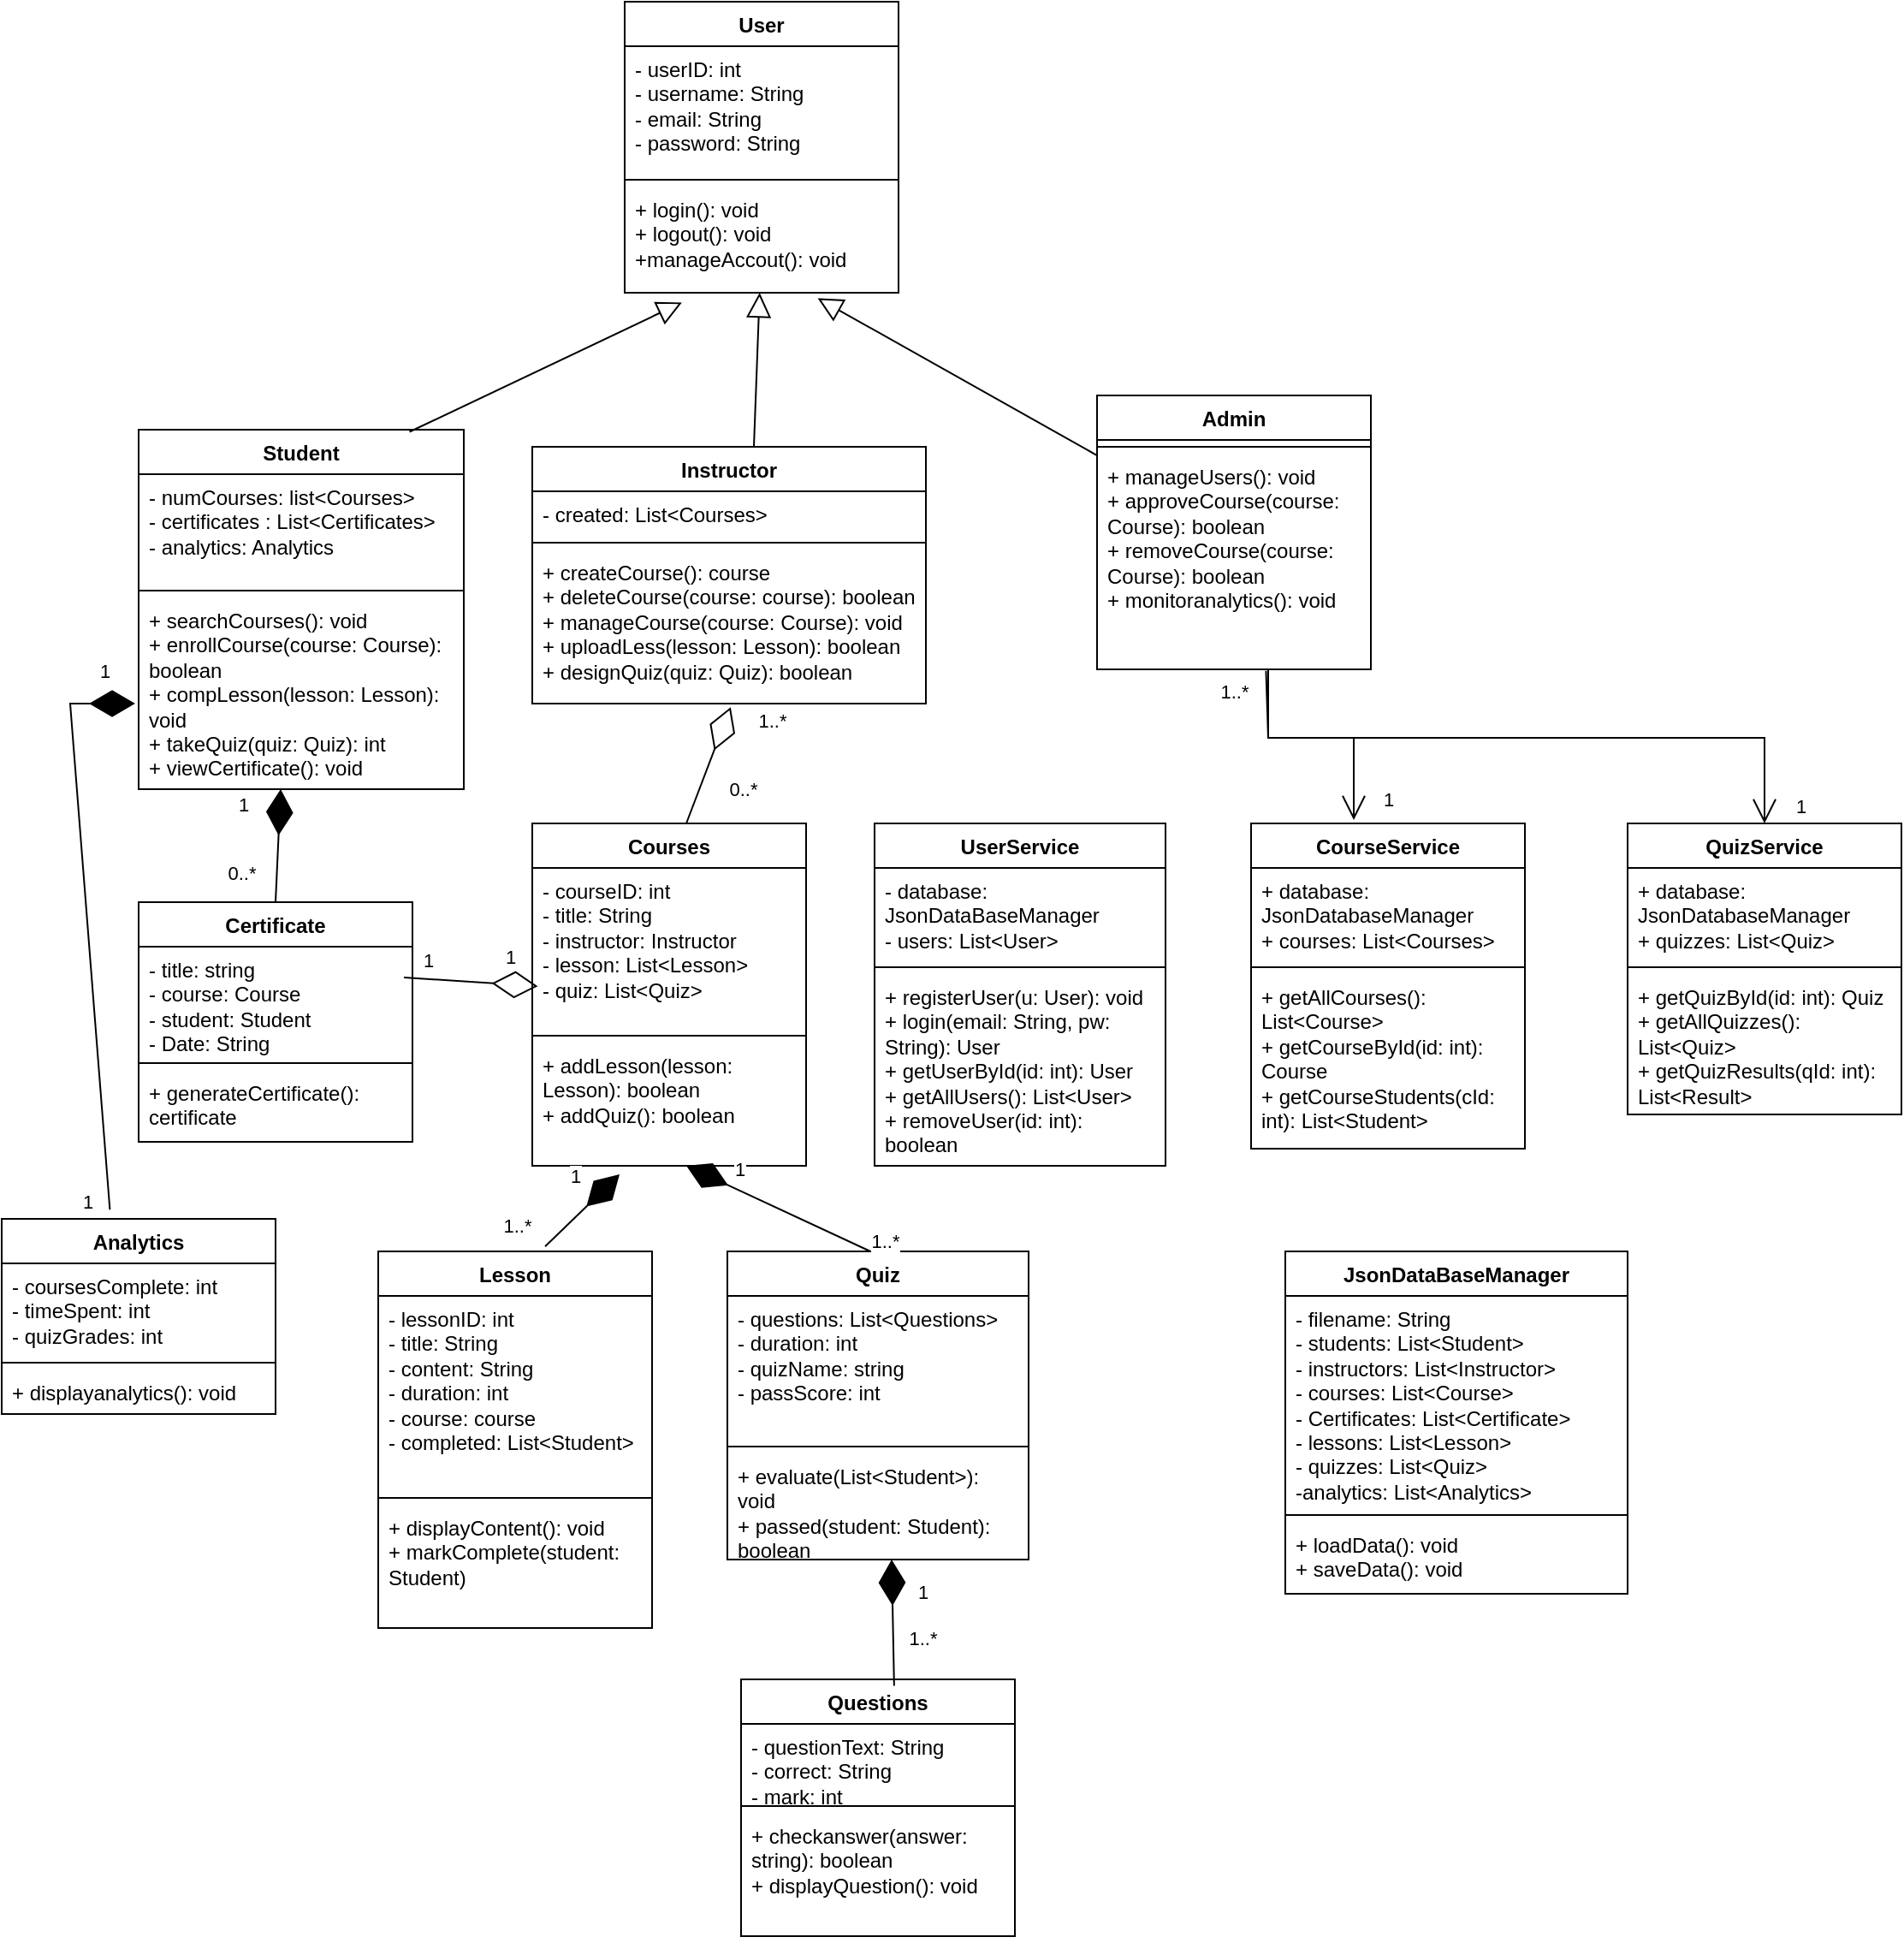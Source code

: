 <mxfile version="28.2.8">
  <diagram name="Page-1" id="X0aFFIe-9FwppzIhBLRY">
    <mxGraphModel dx="1058" dy="638" grid="1" gridSize="10" guides="1" tooltips="1" connect="1" arrows="1" fold="1" page="1" pageScale="1" pageWidth="827" pageHeight="1169" math="0" shadow="0">
      <root>
        <mxCell id="0" />
        <mxCell id="1" parent="0" />
        <mxCell id="1y9OC6EbJWMRVsJWlo8K-44" value="Student" style="swimlane;fontStyle=1;align=center;verticalAlign=top;childLayout=stackLayout;horizontal=1;startSize=26;horizontalStack=0;resizeParent=1;resizeParentMax=0;resizeLast=0;collapsible=1;marginBottom=0;whiteSpace=wrap;html=1;" vertex="1" parent="1">
          <mxGeometry x="130" y="280" width="190" height="210" as="geometry" />
        </mxCell>
        <mxCell id="1y9OC6EbJWMRVsJWlo8K-45" value="- numCourses: list&amp;lt;Courses&amp;gt;&lt;div&gt;- certificates : List&amp;lt;Certificates&amp;gt;&amp;nbsp;&lt;/div&gt;&lt;div&gt;- analytics: Analytics&lt;/div&gt;" style="text;strokeColor=none;fillColor=none;align=left;verticalAlign=top;spacingLeft=4;spacingRight=4;overflow=hidden;rotatable=0;points=[[0,0.5],[1,0.5]];portConstraint=eastwest;whiteSpace=wrap;html=1;" vertex="1" parent="1y9OC6EbJWMRVsJWlo8K-44">
          <mxGeometry y="26" width="190" height="64" as="geometry" />
        </mxCell>
        <mxCell id="1y9OC6EbJWMRVsJWlo8K-46" value="" style="line;strokeWidth=1;fillColor=none;align=left;verticalAlign=middle;spacingTop=-1;spacingLeft=3;spacingRight=3;rotatable=0;labelPosition=right;points=[];portConstraint=eastwest;strokeColor=inherit;" vertex="1" parent="1y9OC6EbJWMRVsJWlo8K-44">
          <mxGeometry y="90" width="190" height="8" as="geometry" />
        </mxCell>
        <mxCell id="1y9OC6EbJWMRVsJWlo8K-47" value="&lt;div&gt;+ searchCourses(): void&lt;/div&gt;+ enrollCourse(course: Course): boolean&lt;div&gt;+ compLesson(lesson: Lesson): void&lt;/div&gt;&lt;div&gt;+ takeQuiz(quiz: Quiz): int&lt;/div&gt;&lt;div&gt;+ viewCertificate(): void&lt;/div&gt;" style="text;strokeColor=none;fillColor=none;align=left;verticalAlign=top;spacingLeft=4;spacingRight=4;overflow=hidden;rotatable=0;points=[[0,0.5],[1,0.5]];portConstraint=eastwest;whiteSpace=wrap;html=1;" vertex="1" parent="1y9OC6EbJWMRVsJWlo8K-44">
          <mxGeometry y="98" width="190" height="112" as="geometry" />
        </mxCell>
        <mxCell id="1y9OC6EbJWMRVsJWlo8K-48" value="" style="endArrow=block;endFill=0;endSize=12;html=1;rounded=0;entryX=0.209;entryY=1.092;entryDx=0;entryDy=0;exitX=0.833;exitY=0.006;exitDx=0;exitDy=0;exitPerimeter=0;entryPerimeter=0;" edge="1" parent="1" source="1y9OC6EbJWMRVsJWlo8K-44" target="1y9OC6EbJWMRVsJWlo8K-145">
          <mxGeometry width="160" relative="1" as="geometry">
            <mxPoint x="390" y="290" as="sourcePoint" />
            <mxPoint x="390" y="220" as="targetPoint" />
          </mxGeometry>
        </mxCell>
        <mxCell id="1y9OC6EbJWMRVsJWlo8K-49" value="Instructor" style="swimlane;fontStyle=1;align=center;verticalAlign=top;childLayout=stackLayout;horizontal=1;startSize=26;horizontalStack=0;resizeParent=1;resizeParentMax=0;resizeLast=0;collapsible=1;marginBottom=0;whiteSpace=wrap;html=1;" vertex="1" parent="1">
          <mxGeometry x="360" y="290" width="230" height="150" as="geometry" />
        </mxCell>
        <mxCell id="1y9OC6EbJWMRVsJWlo8K-50" value="- created: List&amp;lt;Courses&amp;gt;" style="text;strokeColor=none;fillColor=none;align=left;verticalAlign=top;spacingLeft=4;spacingRight=4;overflow=hidden;rotatable=0;points=[[0,0.5],[1,0.5]];portConstraint=eastwest;whiteSpace=wrap;html=1;" vertex="1" parent="1y9OC6EbJWMRVsJWlo8K-49">
          <mxGeometry y="26" width="230" height="26" as="geometry" />
        </mxCell>
        <mxCell id="1y9OC6EbJWMRVsJWlo8K-51" value="" style="line;strokeWidth=1;fillColor=none;align=left;verticalAlign=middle;spacingTop=-1;spacingLeft=3;spacingRight=3;rotatable=0;labelPosition=right;points=[];portConstraint=eastwest;strokeColor=inherit;" vertex="1" parent="1y9OC6EbJWMRVsJWlo8K-49">
          <mxGeometry y="52" width="230" height="8" as="geometry" />
        </mxCell>
        <mxCell id="1y9OC6EbJWMRVsJWlo8K-52" value="+ createCourse(): course&lt;div&gt;+ deleteCourse(course: course): boolean&lt;br&gt;&lt;div&gt;+ manageCourse(course: Course): void&lt;/div&gt;&lt;div&gt;+ uploadLess(lesson: Lesson): boolean&lt;/div&gt;&lt;div&gt;+ designQuiz(quiz: Quiz): boolean&lt;/div&gt;&lt;/div&gt;" style="text;strokeColor=none;fillColor=none;align=left;verticalAlign=top;spacingLeft=4;spacingRight=4;overflow=hidden;rotatable=0;points=[[0,0.5],[1,0.5]];portConstraint=eastwest;whiteSpace=wrap;html=1;" vertex="1" parent="1y9OC6EbJWMRVsJWlo8K-49">
          <mxGeometry y="60" width="230" height="90" as="geometry" />
        </mxCell>
        <mxCell id="1y9OC6EbJWMRVsJWlo8K-53" value="" style="endArrow=block;endFill=0;endSize=12;html=1;rounded=0;exitX=0.563;exitY=0;exitDx=0;exitDy=0;exitPerimeter=0;" edge="1" parent="1" source="1y9OC6EbJWMRVsJWlo8K-49" target="1y9OC6EbJWMRVsJWlo8K-145">
          <mxGeometry width="160" relative="1" as="geometry">
            <mxPoint x="444" y="279" as="sourcePoint" />
            <mxPoint x="424" y="220" as="targetPoint" />
          </mxGeometry>
        </mxCell>
        <mxCell id="1y9OC6EbJWMRVsJWlo8K-54" value="" style="endArrow=block;endFill=0;endSize=12;html=1;rounded=0;entryX=0.705;entryY=1.052;entryDx=0;entryDy=0;entryPerimeter=0;" edge="1" parent="1" source="1y9OC6EbJWMRVsJWlo8K-56" target="1y9OC6EbJWMRVsJWlo8K-145">
          <mxGeometry width="160" relative="1" as="geometry">
            <mxPoint x="604" y="290" as="sourcePoint" />
            <mxPoint x="454" y="220" as="targetPoint" />
          </mxGeometry>
        </mxCell>
        <mxCell id="1y9OC6EbJWMRVsJWlo8K-56" value="Admin" style="swimlane;fontStyle=1;align=center;verticalAlign=top;childLayout=stackLayout;horizontal=1;startSize=26;horizontalStack=0;resizeParent=1;resizeParentMax=0;resizeLast=0;collapsible=1;marginBottom=0;whiteSpace=wrap;html=1;" vertex="1" parent="1">
          <mxGeometry x="690" y="260" width="160" height="160" as="geometry" />
        </mxCell>
        <mxCell id="1y9OC6EbJWMRVsJWlo8K-57" value="" style="line;strokeWidth=1;fillColor=none;align=left;verticalAlign=middle;spacingTop=-1;spacingLeft=3;spacingRight=3;rotatable=0;labelPosition=right;points=[];portConstraint=eastwest;strokeColor=inherit;" vertex="1" parent="1y9OC6EbJWMRVsJWlo8K-56">
          <mxGeometry y="26" width="160" height="8" as="geometry" />
        </mxCell>
        <mxCell id="1y9OC6EbJWMRVsJWlo8K-58" value="+ manageUsers(): void&lt;div&gt;+ approveCourse(course: Course): boolean&lt;/div&gt;&lt;div&gt;+ removeCourse(course: Course): boolean&lt;/div&gt;&lt;div&gt;+ monitoranalytics(): void&lt;/div&gt;" style="text;strokeColor=none;fillColor=none;align=left;verticalAlign=top;spacingLeft=4;spacingRight=4;overflow=hidden;rotatable=0;points=[[0,0.5],[1,0.5]];portConstraint=eastwest;whiteSpace=wrap;html=1;" vertex="1" parent="1y9OC6EbJWMRVsJWlo8K-56">
          <mxGeometry y="34" width="160" height="126" as="geometry" />
        </mxCell>
        <mxCell id="1y9OC6EbJWMRVsJWlo8K-60" value="Certificate" style="swimlane;fontStyle=1;align=center;verticalAlign=top;childLayout=stackLayout;horizontal=1;startSize=26;horizontalStack=0;resizeParent=1;resizeParentMax=0;resizeLast=0;collapsible=1;marginBottom=0;whiteSpace=wrap;html=1;" vertex="1" parent="1">
          <mxGeometry x="130" y="556" width="160" height="140" as="geometry" />
        </mxCell>
        <mxCell id="1y9OC6EbJWMRVsJWlo8K-61" value="- title: string&lt;div&gt;- course: Course&lt;/div&gt;&lt;div&gt;- student: Student&lt;/div&gt;&lt;div&gt;- Date: String&lt;/div&gt;&lt;div&gt;&lt;br&gt;&lt;/div&gt;" style="text;strokeColor=none;fillColor=none;align=left;verticalAlign=top;spacingLeft=4;spacingRight=4;overflow=hidden;rotatable=0;points=[[0,0.5],[1,0.5]];portConstraint=eastwest;whiteSpace=wrap;html=1;" vertex="1" parent="1y9OC6EbJWMRVsJWlo8K-60">
          <mxGeometry y="26" width="160" height="64" as="geometry" />
        </mxCell>
        <mxCell id="1y9OC6EbJWMRVsJWlo8K-62" value="" style="line;strokeWidth=1;fillColor=none;align=left;verticalAlign=middle;spacingTop=-1;spacingLeft=3;spacingRight=3;rotatable=0;labelPosition=right;points=[];portConstraint=eastwest;strokeColor=inherit;" vertex="1" parent="1y9OC6EbJWMRVsJWlo8K-60">
          <mxGeometry y="90" width="160" height="8" as="geometry" />
        </mxCell>
        <mxCell id="1y9OC6EbJWMRVsJWlo8K-63" value="+ generateCertificate(): certificate" style="text;strokeColor=none;fillColor=none;align=left;verticalAlign=top;spacingLeft=4;spacingRight=4;overflow=hidden;rotatable=0;points=[[0,0.5],[1,0.5]];portConstraint=eastwest;whiteSpace=wrap;html=1;" vertex="1" parent="1y9OC6EbJWMRVsJWlo8K-60">
          <mxGeometry y="98" width="160" height="42" as="geometry" />
        </mxCell>
        <mxCell id="1y9OC6EbJWMRVsJWlo8K-64" value="" style="endArrow=diamondThin;endFill=1;endSize=24;html=1;rounded=0;exitX=0.5;exitY=0;exitDx=0;exitDy=0;entryX=0.438;entryY=1.035;entryDx=0;entryDy=0;entryPerimeter=0;" edge="1" parent="1" source="1y9OC6EbJWMRVsJWlo8K-60">
          <mxGeometry width="160" relative="1" as="geometry">
            <mxPoint x="170" y="496" as="sourcePoint" />
            <mxPoint x="213" y="490" as="targetPoint" />
          </mxGeometry>
        </mxCell>
        <mxCell id="1y9OC6EbJWMRVsJWlo8K-65" value="0..*" style="edgeLabel;html=1;align=center;verticalAlign=middle;resizable=0;points=[];" vertex="1" connectable="0" parent="1y9OC6EbJWMRVsJWlo8K-64">
          <mxGeometry x="-0.019" y="-3" relative="1" as="geometry">
            <mxPoint x="-25" y="15" as="offset" />
          </mxGeometry>
        </mxCell>
        <mxCell id="1y9OC6EbJWMRVsJWlo8K-66" value="1" style="edgeLabel;html=1;align=center;verticalAlign=middle;resizable=0;points=[];" vertex="1" connectable="0" parent="1y9OC6EbJWMRVsJWlo8K-64">
          <mxGeometry x="-0.088" relative="1" as="geometry">
            <mxPoint x="-21" y="-27" as="offset" />
          </mxGeometry>
        </mxCell>
        <mxCell id="1y9OC6EbJWMRVsJWlo8K-77" value="Analytics" style="swimlane;fontStyle=1;align=center;verticalAlign=top;childLayout=stackLayout;horizontal=1;startSize=26;horizontalStack=0;resizeParent=1;resizeParentMax=0;resizeLast=0;collapsible=1;marginBottom=0;whiteSpace=wrap;html=1;" vertex="1" parent="1">
          <mxGeometry x="50" y="741" width="160" height="114" as="geometry" />
        </mxCell>
        <mxCell id="1y9OC6EbJWMRVsJWlo8K-78" value="- coursesComplete: int&lt;div&gt;- timeSpent: int&lt;/div&gt;&lt;div&gt;- quizGrades: int&lt;/div&gt;" style="text;strokeColor=none;fillColor=none;align=left;verticalAlign=top;spacingLeft=4;spacingRight=4;overflow=hidden;rotatable=0;points=[[0,0.5],[1,0.5]];portConstraint=eastwest;whiteSpace=wrap;html=1;" vertex="1" parent="1y9OC6EbJWMRVsJWlo8K-77">
          <mxGeometry y="26" width="160" height="54" as="geometry" />
        </mxCell>
        <mxCell id="1y9OC6EbJWMRVsJWlo8K-79" value="" style="line;strokeWidth=1;fillColor=none;align=left;verticalAlign=middle;spacingTop=-1;spacingLeft=3;spacingRight=3;rotatable=0;labelPosition=right;points=[];portConstraint=eastwest;strokeColor=inherit;" vertex="1" parent="1y9OC6EbJWMRVsJWlo8K-77">
          <mxGeometry y="80" width="160" height="8" as="geometry" />
        </mxCell>
        <mxCell id="1y9OC6EbJWMRVsJWlo8K-80" value="+ displayanalytics(): void&lt;div&gt;&lt;br&gt;&lt;/div&gt;" style="text;strokeColor=none;fillColor=none;align=left;verticalAlign=top;spacingLeft=4;spacingRight=4;overflow=hidden;rotatable=0;points=[[0,0.5],[1,0.5]];portConstraint=eastwest;whiteSpace=wrap;html=1;" vertex="1" parent="1y9OC6EbJWMRVsJWlo8K-77">
          <mxGeometry y="88" width="160" height="26" as="geometry" />
        </mxCell>
        <mxCell id="1y9OC6EbJWMRVsJWlo8K-81" value="" style="endArrow=diamondThin;endFill=1;endSize=24;html=1;rounded=0;entryX=-0.009;entryY=0.635;entryDx=0;entryDy=0;entryPerimeter=0;exitX=0.395;exitY=-0.047;exitDx=0;exitDy=0;exitPerimeter=0;" edge="1" parent="1" source="1y9OC6EbJWMRVsJWlo8K-77">
          <mxGeometry width="160" relative="1" as="geometry">
            <mxPoint x="130" y="741" as="sourcePoint" />
            <mxPoint x="128" y="440" as="targetPoint" />
            <Array as="points">
              <mxPoint x="90" y="440" />
            </Array>
          </mxGeometry>
        </mxCell>
        <mxCell id="1y9OC6EbJWMRVsJWlo8K-82" value="1" style="edgeLabel;html=1;align=center;verticalAlign=middle;resizable=0;points=[];" vertex="1" connectable="0" parent="1y9OC6EbJWMRVsJWlo8K-81">
          <mxGeometry x="-0.842" y="7" relative="1" as="geometry">
            <mxPoint x="-4" y="21" as="offset" />
          </mxGeometry>
        </mxCell>
        <mxCell id="1y9OC6EbJWMRVsJWlo8K-83" value="1" style="edgeLabel;html=1;align=center;verticalAlign=middle;resizable=0;points=[];" vertex="1" connectable="0" parent="1y9OC6EbJWMRVsJWlo8K-81">
          <mxGeometry x="0.843" relative="1" as="geometry">
            <mxPoint x="8" y="-19" as="offset" />
          </mxGeometry>
        </mxCell>
        <mxCell id="1y9OC6EbJWMRVsJWlo8K-84" value="Courses" style="swimlane;fontStyle=1;align=center;verticalAlign=top;childLayout=stackLayout;horizontal=1;startSize=26;horizontalStack=0;resizeParent=1;resizeParentMax=0;resizeLast=0;collapsible=1;marginBottom=0;whiteSpace=wrap;html=1;" vertex="1" parent="1">
          <mxGeometry x="360" y="510" width="160" height="200" as="geometry" />
        </mxCell>
        <mxCell id="1y9OC6EbJWMRVsJWlo8K-85" value="- courseID: int&lt;div&gt;- title: String&lt;/div&gt;&lt;div&gt;- instructor: Instructor&lt;/div&gt;&lt;div&gt;- lesson: List&amp;lt;Lesson&amp;gt;&lt;/div&gt;&lt;div&gt;- quiz: List&amp;lt;Quiz&amp;gt;&lt;/div&gt;" style="text;strokeColor=none;fillColor=none;align=left;verticalAlign=top;spacingLeft=4;spacingRight=4;overflow=hidden;rotatable=0;points=[[0,0.5],[1,0.5]];portConstraint=eastwest;whiteSpace=wrap;html=1;" vertex="1" parent="1y9OC6EbJWMRVsJWlo8K-84">
          <mxGeometry y="26" width="160" height="94" as="geometry" />
        </mxCell>
        <mxCell id="1y9OC6EbJWMRVsJWlo8K-86" value="" style="line;strokeWidth=1;fillColor=none;align=left;verticalAlign=middle;spacingTop=-1;spacingLeft=3;spacingRight=3;rotatable=0;labelPosition=right;points=[];portConstraint=eastwest;strokeColor=inherit;" vertex="1" parent="1y9OC6EbJWMRVsJWlo8K-84">
          <mxGeometry y="120" width="160" height="8" as="geometry" />
        </mxCell>
        <mxCell id="1y9OC6EbJWMRVsJWlo8K-87" value="+ addLesson(lesson: Lesson): boolean&lt;div&gt;+ addQuiz(): boolean&lt;/div&gt;" style="text;strokeColor=none;fillColor=none;align=left;verticalAlign=top;spacingLeft=4;spacingRight=4;overflow=hidden;rotatable=0;points=[[0,0.5],[1,0.5]];portConstraint=eastwest;whiteSpace=wrap;html=1;" vertex="1" parent="1y9OC6EbJWMRVsJWlo8K-84">
          <mxGeometry y="128" width="160" height="72" as="geometry" />
        </mxCell>
        <mxCell id="1y9OC6EbJWMRVsJWlo8K-88" value="" style="endArrow=diamondThin;endFill=0;endSize=24;html=1;rounded=0;entryX=0.504;entryY=1.023;entryDx=0;entryDy=0;entryPerimeter=0;" edge="1" parent="1y9OC6EbJWMRVsJWlo8K-84" target="1y9OC6EbJWMRVsJWlo8K-52">
          <mxGeometry width="160" relative="1" as="geometry">
            <mxPoint x="90" as="sourcePoint" />
            <mxPoint x="90" y="-50" as="targetPoint" />
          </mxGeometry>
        </mxCell>
        <mxCell id="1y9OC6EbJWMRVsJWlo8K-89" value="1..*" style="edgeLabel;html=1;align=center;verticalAlign=middle;resizable=0;points=[];" vertex="1" connectable="0" parent="1y9OC6EbJWMRVsJWlo8K-88">
          <mxGeometry x="-0.071" y="-2" relative="1" as="geometry">
            <mxPoint x="36" y="-29" as="offset" />
          </mxGeometry>
        </mxCell>
        <mxCell id="1y9OC6EbJWMRVsJWlo8K-90" value="0..*" style="edgeLabel;html=1;align=center;verticalAlign=middle;resizable=0;points=[];" vertex="1" connectable="0" parent="1y9OC6EbJWMRVsJWlo8K-88">
          <mxGeometry x="0.009" y="3" relative="1" as="geometry">
            <mxPoint x="23" y="15" as="offset" />
          </mxGeometry>
        </mxCell>
        <mxCell id="1y9OC6EbJWMRVsJWlo8K-91" value="1" style="edgeLabel;html=1;align=center;verticalAlign=middle;resizable=0;points=[];" vertex="1" connectable="0" parent="1">
          <mxGeometry x="384.491" y="715.666" as="geometry" />
        </mxCell>
        <mxCell id="1y9OC6EbJWMRVsJWlo8K-93" value="" style="endArrow=diamondThin;endFill=0;endSize=24;html=1;rounded=0;exitX=1;exitY=0.5;exitDx=0;exitDy=0;entryX=0.02;entryY=0.735;entryDx=0;entryDy=0;entryPerimeter=0;" edge="1" parent="1" target="1y9OC6EbJWMRVsJWlo8K-85">
          <mxGeometry width="160" relative="1" as="geometry">
            <mxPoint x="285" y="600" as="sourcePoint" />
            <mxPoint x="355" y="600" as="targetPoint" />
          </mxGeometry>
        </mxCell>
        <mxCell id="1y9OC6EbJWMRVsJWlo8K-94" value="1" style="edgeLabel;html=1;align=center;verticalAlign=middle;resizable=0;points=[];" vertex="1" connectable="0" parent="1y9OC6EbJWMRVsJWlo8K-93">
          <mxGeometry x="-0.061" relative="1" as="geometry">
            <mxPoint x="-23" y="-13" as="offset" />
          </mxGeometry>
        </mxCell>
        <mxCell id="1y9OC6EbJWMRVsJWlo8K-95" value="1" style="edgeLabel;html=1;align=center;verticalAlign=middle;resizable=0;points=[];" vertex="1" connectable="0" parent="1y9OC6EbJWMRVsJWlo8K-93">
          <mxGeometry x="-0.547" y="4" relative="1" as="geometry">
            <mxPoint x="44" y="-9" as="offset" />
          </mxGeometry>
        </mxCell>
        <mxCell id="1y9OC6EbJWMRVsJWlo8K-112" value="" style="endArrow=diamondThin;endFill=1;endSize=24;html=1;rounded=0;entryX=0.382;entryY=1.075;entryDx=0;entryDy=0;entryPerimeter=0;exitX=0.547;exitY=-0.015;exitDx=0;exitDy=0;exitPerimeter=0;" edge="1" parent="1">
          <mxGeometry width="160" relative="1" as="geometry">
            <mxPoint x="367.52" y="757.15" as="sourcePoint" />
            <mxPoint x="411" y="715" as="targetPoint" />
          </mxGeometry>
        </mxCell>
        <mxCell id="1y9OC6EbJWMRVsJWlo8K-113" value="1..*" style="edgeLabel;html=1;align=center;verticalAlign=middle;resizable=0;points=[];" vertex="1" connectable="0" parent="1y9OC6EbJWMRVsJWlo8K-112">
          <mxGeometry x="-0.406" relative="1" as="geometry">
            <mxPoint x="-30" as="offset" />
          </mxGeometry>
        </mxCell>
        <mxCell id="1y9OC6EbJWMRVsJWlo8K-115" value="Quiz" style="swimlane;fontStyle=1;align=center;verticalAlign=top;childLayout=stackLayout;horizontal=1;startSize=26;horizontalStack=0;resizeParent=1;resizeParentMax=0;resizeLast=0;collapsible=1;marginBottom=0;whiteSpace=wrap;html=1;" vertex="1" parent="1">
          <mxGeometry x="474" y="760" width="176" height="180" as="geometry" />
        </mxCell>
        <mxCell id="1y9OC6EbJWMRVsJWlo8K-116" value="- questions: List&amp;lt;Questions&amp;gt;&lt;div&gt;- duration: int&lt;/div&gt;&lt;div&gt;- quizName: string&lt;/div&gt;&lt;div&gt;- passScore: int&lt;/div&gt;" style="text;strokeColor=none;fillColor=none;align=left;verticalAlign=top;spacingLeft=4;spacingRight=4;overflow=hidden;rotatable=0;points=[[0,0.5],[1,0.5]];portConstraint=eastwest;whiteSpace=wrap;html=1;" vertex="1" parent="1y9OC6EbJWMRVsJWlo8K-115">
          <mxGeometry y="26" width="176" height="84" as="geometry" />
        </mxCell>
        <mxCell id="1y9OC6EbJWMRVsJWlo8K-117" value="" style="line;strokeWidth=1;fillColor=none;align=left;verticalAlign=middle;spacingTop=-1;spacingLeft=3;spacingRight=3;rotatable=0;labelPosition=right;points=[];portConstraint=eastwest;strokeColor=inherit;" vertex="1" parent="1y9OC6EbJWMRVsJWlo8K-115">
          <mxGeometry y="110" width="176" height="8" as="geometry" />
        </mxCell>
        <mxCell id="1y9OC6EbJWMRVsJWlo8K-118" value="+ evaluate(List&amp;lt;Student&amp;gt;): void&lt;div&gt;+ passed(student: Student): boolean&lt;/div&gt;" style="text;strokeColor=none;fillColor=none;align=left;verticalAlign=top;spacingLeft=4;spacingRight=4;overflow=hidden;rotatable=0;points=[[0,0.5],[1,0.5]];portConstraint=eastwest;whiteSpace=wrap;html=1;" vertex="1" parent="1y9OC6EbJWMRVsJWlo8K-115">
          <mxGeometry y="118" width="176" height="62" as="geometry" />
        </mxCell>
        <mxCell id="1y9OC6EbJWMRVsJWlo8K-119" value="" style="endArrow=diamondThin;endFill=1;endSize=24;html=1;rounded=0;exitX=0.475;exitY=0;exitDx=0;exitDy=0;exitPerimeter=0;entryX=0.625;entryY=1;entryDx=0;entryDy=0;entryPerimeter=0;" edge="1" parent="1" source="1y9OC6EbJWMRVsJWlo8K-115">
          <mxGeometry width="160" relative="1" as="geometry">
            <mxPoint x="520" y="754" as="sourcePoint" />
            <mxPoint x="450" y="710" as="targetPoint" />
          </mxGeometry>
        </mxCell>
        <mxCell id="1y9OC6EbJWMRVsJWlo8K-120" value="1..*" style="edgeLabel;html=1;align=center;verticalAlign=middle;resizable=0;points=[];" vertex="1" connectable="0" parent="1y9OC6EbJWMRVsJWlo8K-119">
          <mxGeometry x="-0.406" relative="1" as="geometry">
            <mxPoint x="40" y="8" as="offset" />
          </mxGeometry>
        </mxCell>
        <mxCell id="1y9OC6EbJWMRVsJWlo8K-121" value="1" style="edgeLabel;html=1;align=center;verticalAlign=middle;resizable=0;points=[];" vertex="1" connectable="0" parent="1y9OC6EbJWMRVsJWlo8K-119">
          <mxGeometry x="0.17" y="-1" relative="1" as="geometry">
            <mxPoint x="-14" y="-18" as="offset" />
          </mxGeometry>
        </mxCell>
        <mxCell id="1y9OC6EbJWMRVsJWlo8K-124" value="Lesson" style="swimlane;fontStyle=1;align=center;verticalAlign=top;childLayout=stackLayout;horizontal=1;startSize=26;horizontalStack=0;resizeParent=1;resizeParentMax=0;resizeLast=0;collapsible=1;marginBottom=0;whiteSpace=wrap;html=1;" vertex="1" parent="1">
          <mxGeometry x="270" y="760" width="160" height="220" as="geometry" />
        </mxCell>
        <mxCell id="1y9OC6EbJWMRVsJWlo8K-125" value="- lessonID: int&lt;div&gt;- title: String&lt;/div&gt;&lt;div&gt;- content: String&lt;/div&gt;&lt;div&gt;- duration: int&lt;/div&gt;&lt;div&gt;- course: course&lt;/div&gt;&lt;div&gt;- completed: List&amp;lt;Student&amp;gt;&lt;/div&gt;" style="text;strokeColor=none;fillColor=none;align=left;verticalAlign=top;spacingLeft=4;spacingRight=4;overflow=hidden;rotatable=0;points=[[0,0.5],[1,0.5]];portConstraint=eastwest;whiteSpace=wrap;html=1;" vertex="1" parent="1y9OC6EbJWMRVsJWlo8K-124">
          <mxGeometry y="26" width="160" height="114" as="geometry" />
        </mxCell>
        <mxCell id="1y9OC6EbJWMRVsJWlo8K-126" value="" style="line;strokeWidth=1;fillColor=none;align=left;verticalAlign=middle;spacingTop=-1;spacingLeft=3;spacingRight=3;rotatable=0;labelPosition=right;points=[];portConstraint=eastwest;strokeColor=inherit;" vertex="1" parent="1y9OC6EbJWMRVsJWlo8K-124">
          <mxGeometry y="140" width="160" height="8" as="geometry" />
        </mxCell>
        <mxCell id="1y9OC6EbJWMRVsJWlo8K-127" value="+ displayContent(): void&lt;div&gt;+ markComplete(student: Student)&lt;br&gt;&lt;div&gt;&lt;br&gt;&lt;/div&gt;&lt;/div&gt;" style="text;strokeColor=none;fillColor=none;align=left;verticalAlign=top;spacingLeft=4;spacingRight=4;overflow=hidden;rotatable=0;points=[[0,0.5],[1,0.5]];portConstraint=eastwest;whiteSpace=wrap;html=1;" vertex="1" parent="1y9OC6EbJWMRVsJWlo8K-124">
          <mxGeometry y="148" width="160" height="72" as="geometry" />
        </mxCell>
        <mxCell id="1y9OC6EbJWMRVsJWlo8K-128" value="Questions" style="swimlane;fontStyle=1;align=center;verticalAlign=top;childLayout=stackLayout;horizontal=1;startSize=26;horizontalStack=0;resizeParent=1;resizeParentMax=0;resizeLast=0;collapsible=1;marginBottom=0;whiteSpace=wrap;html=1;" vertex="1" parent="1">
          <mxGeometry x="482" y="1010" width="160" height="150" as="geometry" />
        </mxCell>
        <mxCell id="1y9OC6EbJWMRVsJWlo8K-129" value="- questionText: String&lt;div&gt;- correct: String&lt;/div&gt;&lt;div&gt;- mark: int&lt;/div&gt;" style="text;strokeColor=none;fillColor=none;align=left;verticalAlign=top;spacingLeft=4;spacingRight=4;overflow=hidden;rotatable=0;points=[[0,0.5],[1,0.5]];portConstraint=eastwest;whiteSpace=wrap;html=1;" vertex="1" parent="1y9OC6EbJWMRVsJWlo8K-128">
          <mxGeometry y="26" width="160" height="44" as="geometry" />
        </mxCell>
        <mxCell id="1y9OC6EbJWMRVsJWlo8K-130" value="" style="line;strokeWidth=1;fillColor=none;align=left;verticalAlign=middle;spacingTop=-1;spacingLeft=3;spacingRight=3;rotatable=0;labelPosition=right;points=[];portConstraint=eastwest;strokeColor=inherit;" vertex="1" parent="1y9OC6EbJWMRVsJWlo8K-128">
          <mxGeometry y="70" width="160" height="8" as="geometry" />
        </mxCell>
        <mxCell id="1y9OC6EbJWMRVsJWlo8K-131" value="+ checkanswer(answer: string): boolean&lt;div&gt;+ displayQuestion(): void&lt;/div&gt;" style="text;strokeColor=none;fillColor=none;align=left;verticalAlign=top;spacingLeft=4;spacingRight=4;overflow=hidden;rotatable=0;points=[[0,0.5],[1,0.5]];portConstraint=eastwest;whiteSpace=wrap;html=1;" vertex="1" parent="1y9OC6EbJWMRVsJWlo8K-128">
          <mxGeometry y="78" width="160" height="72" as="geometry" />
        </mxCell>
        <mxCell id="1y9OC6EbJWMRVsJWlo8K-132" value="" style="endArrow=diamondThin;endFill=1;endSize=24;html=1;rounded=0;exitX=0.559;exitY=0.025;exitDx=0;exitDy=0;exitPerimeter=0;" edge="1" parent="1" source="1y9OC6EbJWMRVsJWlo8K-128">
          <mxGeometry width="160" relative="1" as="geometry">
            <mxPoint x="578" y="880" as="sourcePoint" />
            <mxPoint x="570" y="940" as="targetPoint" />
          </mxGeometry>
        </mxCell>
        <mxCell id="1y9OC6EbJWMRVsJWlo8K-133" value="1" style="edgeLabel;html=1;align=center;verticalAlign=middle;resizable=0;points=[];" vertex="1" connectable="0" parent="1y9OC6EbJWMRVsJWlo8K-132">
          <mxGeometry x="0.377" y="-5" relative="1" as="geometry">
            <mxPoint x="12" y="-4" as="offset" />
          </mxGeometry>
        </mxCell>
        <mxCell id="1y9OC6EbJWMRVsJWlo8K-134" value="1..*" style="edgeLabel;html=1;align=center;verticalAlign=middle;resizable=0;points=[];" vertex="1" connectable="0" parent="1y9OC6EbJWMRVsJWlo8K-132">
          <mxGeometry x="-0.225" y="2" relative="1" as="geometry">
            <mxPoint x="19" as="offset" />
          </mxGeometry>
        </mxCell>
        <mxCell id="1y9OC6EbJWMRVsJWlo8K-135" value="JsonDataBaseManager" style="swimlane;fontStyle=1;align=center;verticalAlign=top;childLayout=stackLayout;horizontal=1;startSize=26;horizontalStack=0;resizeParent=1;resizeParentMax=0;resizeLast=0;collapsible=1;marginBottom=0;whiteSpace=wrap;html=1;" vertex="1" parent="1">
          <mxGeometry x="800" y="760" width="200" height="200" as="geometry" />
        </mxCell>
        <mxCell id="1y9OC6EbJWMRVsJWlo8K-136" value="- filename: String&lt;div&gt;- students: List&amp;lt;Student&amp;gt;&lt;/div&gt;&lt;div&gt;- instructors: List&amp;lt;Instructor&amp;gt;&lt;/div&gt;&lt;div&gt;- courses: List&amp;lt;Course&amp;gt;&lt;/div&gt;&lt;div&gt;- Certificates: List&amp;lt;Certificate&amp;gt;&lt;/div&gt;&lt;div&gt;- lessons: List&amp;lt;Lesson&amp;gt;&lt;/div&gt;&lt;div&gt;- quizzes: List&amp;lt;Quiz&amp;gt;&lt;/div&gt;&lt;div&gt;-analytics: List&amp;lt;Analytics&amp;gt;&lt;/div&gt;" style="text;strokeColor=none;fillColor=none;align=left;verticalAlign=top;spacingLeft=4;spacingRight=4;overflow=hidden;rotatable=0;points=[[0,0.5],[1,0.5]];portConstraint=eastwest;whiteSpace=wrap;html=1;" vertex="1" parent="1y9OC6EbJWMRVsJWlo8K-135">
          <mxGeometry y="26" width="200" height="124" as="geometry" />
        </mxCell>
        <mxCell id="1y9OC6EbJWMRVsJWlo8K-137" value="" style="line;strokeWidth=1;fillColor=none;align=left;verticalAlign=middle;spacingTop=-1;spacingLeft=3;spacingRight=3;rotatable=0;labelPosition=right;points=[];portConstraint=eastwest;strokeColor=inherit;" vertex="1" parent="1y9OC6EbJWMRVsJWlo8K-135">
          <mxGeometry y="150" width="200" height="8" as="geometry" />
        </mxCell>
        <mxCell id="1y9OC6EbJWMRVsJWlo8K-138" value="+ loadData(): void&lt;div&gt;+ saveData(): void&lt;/div&gt;" style="text;strokeColor=none;fillColor=none;align=left;verticalAlign=top;spacingLeft=4;spacingRight=4;overflow=hidden;rotatable=0;points=[[0,0.5],[1,0.5]];portConstraint=eastwest;whiteSpace=wrap;html=1;" vertex="1" parent="1y9OC6EbJWMRVsJWlo8K-135">
          <mxGeometry y="158" width="200" height="42" as="geometry" />
        </mxCell>
        <mxCell id="1y9OC6EbJWMRVsJWlo8K-142" value="User" style="swimlane;fontStyle=1;align=center;verticalAlign=top;childLayout=stackLayout;horizontal=1;startSize=26;horizontalStack=0;resizeParent=1;resizeParentMax=0;resizeLast=0;collapsible=1;marginBottom=0;whiteSpace=wrap;html=1;" vertex="1" parent="1">
          <mxGeometry x="414" y="30" width="160" height="170" as="geometry" />
        </mxCell>
        <mxCell id="1y9OC6EbJWMRVsJWlo8K-143" value="- userID: int&lt;div&gt;- username: String&lt;/div&gt;&lt;div&gt;- email: String&lt;/div&gt;&lt;div&gt;- password: String&lt;/div&gt;&lt;div&gt;&lt;br&gt;&lt;/div&gt;" style="text;strokeColor=none;fillColor=none;align=left;verticalAlign=top;spacingLeft=4;spacingRight=4;overflow=hidden;rotatable=0;points=[[0,0.5],[1,0.5]];portConstraint=eastwest;whiteSpace=wrap;html=1;" vertex="1" parent="1y9OC6EbJWMRVsJWlo8K-142">
          <mxGeometry y="26" width="160" height="74" as="geometry" />
        </mxCell>
        <mxCell id="1y9OC6EbJWMRVsJWlo8K-144" value="" style="line;strokeWidth=1;fillColor=none;align=left;verticalAlign=middle;spacingTop=-1;spacingLeft=3;spacingRight=3;rotatable=0;labelPosition=right;points=[];portConstraint=eastwest;strokeColor=inherit;" vertex="1" parent="1y9OC6EbJWMRVsJWlo8K-142">
          <mxGeometry y="100" width="160" height="8" as="geometry" />
        </mxCell>
        <mxCell id="1y9OC6EbJWMRVsJWlo8K-145" value="+ login(): void&lt;div&gt;+ logout(): void&lt;/div&gt;&lt;div&gt;+manageAccout(): void&lt;/div&gt;" style="text;strokeColor=none;fillColor=none;align=left;verticalAlign=top;spacingLeft=4;spacingRight=4;overflow=hidden;rotatable=0;points=[[0,0.5],[1,0.5]];portConstraint=eastwest;whiteSpace=wrap;html=1;" vertex="1" parent="1y9OC6EbJWMRVsJWlo8K-142">
          <mxGeometry y="108" width="160" height="62" as="geometry" />
        </mxCell>
        <mxCell id="1y9OC6EbJWMRVsJWlo8K-146" value="UserService" style="swimlane;fontStyle=1;align=center;verticalAlign=top;childLayout=stackLayout;horizontal=1;startSize=26;horizontalStack=0;resizeParent=1;resizeParentMax=0;resizeLast=0;collapsible=1;marginBottom=0;whiteSpace=wrap;html=1;" vertex="1" parent="1">
          <mxGeometry x="560" y="510" width="170" height="200" as="geometry" />
        </mxCell>
        <mxCell id="1y9OC6EbJWMRVsJWlo8K-147" value="- database: JsonDataBaseManager&lt;div&gt;- users: List&amp;lt;User&amp;gt;&lt;/div&gt;" style="text;strokeColor=none;fillColor=none;align=left;verticalAlign=top;spacingLeft=4;spacingRight=4;overflow=hidden;rotatable=0;points=[[0,0.5],[1,0.5]];portConstraint=eastwest;whiteSpace=wrap;html=1;" vertex="1" parent="1y9OC6EbJWMRVsJWlo8K-146">
          <mxGeometry y="26" width="170" height="54" as="geometry" />
        </mxCell>
        <mxCell id="1y9OC6EbJWMRVsJWlo8K-148" value="" style="line;strokeWidth=1;fillColor=none;align=left;verticalAlign=middle;spacingTop=-1;spacingLeft=3;spacingRight=3;rotatable=0;labelPosition=right;points=[];portConstraint=eastwest;strokeColor=inherit;" vertex="1" parent="1y9OC6EbJWMRVsJWlo8K-146">
          <mxGeometry y="80" width="170" height="8" as="geometry" />
        </mxCell>
        <mxCell id="1y9OC6EbJWMRVsJWlo8K-149" value="+&amp;nbsp;registerUser(u: User): void&lt;div&gt;+&amp;nbsp;login(email: String, pw: String): User&lt;/div&gt;&lt;div&gt;+ getUserById(id: int): User&lt;/div&gt;&lt;div&gt;+&amp;nbsp;getAllUsers(): List&amp;lt;User&amp;gt;&lt;/div&gt;&lt;div&gt;+&amp;nbsp;removeUser(id: int): boolean&lt;/div&gt;" style="text;strokeColor=none;fillColor=none;align=left;verticalAlign=top;spacingLeft=4;spacingRight=4;overflow=hidden;rotatable=0;points=[[0,0.5],[1,0.5]];portConstraint=eastwest;whiteSpace=wrap;html=1;" vertex="1" parent="1y9OC6EbJWMRVsJWlo8K-146">
          <mxGeometry y="88" width="170" height="112" as="geometry" />
        </mxCell>
        <mxCell id="1y9OC6EbJWMRVsJWlo8K-153" value="CourseService" style="swimlane;fontStyle=1;align=center;verticalAlign=top;childLayout=stackLayout;horizontal=1;startSize=26;horizontalStack=0;resizeParent=1;resizeParentMax=0;resizeLast=0;collapsible=1;marginBottom=0;whiteSpace=wrap;html=1;" vertex="1" parent="1">
          <mxGeometry x="780" y="510" width="160" height="190" as="geometry" />
        </mxCell>
        <mxCell id="1y9OC6EbJWMRVsJWlo8K-154" value="+ database: JsonDatabaseManager&lt;div&gt;+ courses: List&amp;lt;Courses&amp;gt;&lt;/div&gt;" style="text;strokeColor=none;fillColor=none;align=left;verticalAlign=top;spacingLeft=4;spacingRight=4;overflow=hidden;rotatable=0;points=[[0,0.5],[1,0.5]];portConstraint=eastwest;whiteSpace=wrap;html=1;" vertex="1" parent="1y9OC6EbJWMRVsJWlo8K-153">
          <mxGeometry y="26" width="160" height="54" as="geometry" />
        </mxCell>
        <mxCell id="1y9OC6EbJWMRVsJWlo8K-155" value="" style="line;strokeWidth=1;fillColor=none;align=left;verticalAlign=middle;spacingTop=-1;spacingLeft=3;spacingRight=3;rotatable=0;labelPosition=right;points=[];portConstraint=eastwest;strokeColor=inherit;" vertex="1" parent="1y9OC6EbJWMRVsJWlo8K-153">
          <mxGeometry y="80" width="160" height="8" as="geometry" />
        </mxCell>
        <mxCell id="1y9OC6EbJWMRVsJWlo8K-156" value="+&amp;nbsp;getAllCourses(): List&amp;lt;Course&amp;gt;&lt;div&gt;+ getCourseById(id: int): Course&amp;nbsp; &amp;nbsp; &amp;nbsp;&amp;nbsp;&lt;/div&gt;&lt;div&gt;+ getCourseStudents(cId: int): List&amp;lt;Student&amp;gt;&amp;nbsp;&lt;/div&gt;" style="text;strokeColor=none;fillColor=none;align=left;verticalAlign=top;spacingLeft=4;spacingRight=4;overflow=hidden;rotatable=0;points=[[0,0.5],[1,0.5]];portConstraint=eastwest;whiteSpace=wrap;html=1;" vertex="1" parent="1y9OC6EbJWMRVsJWlo8K-153">
          <mxGeometry y="88" width="160" height="102" as="geometry" />
        </mxCell>
        <mxCell id="1y9OC6EbJWMRVsJWlo8K-157" value="QuizService" style="swimlane;fontStyle=1;align=center;verticalAlign=top;childLayout=stackLayout;horizontal=1;startSize=26;horizontalStack=0;resizeParent=1;resizeParentMax=0;resizeLast=0;collapsible=1;marginBottom=0;whiteSpace=wrap;html=1;" vertex="1" parent="1">
          <mxGeometry x="1000" y="510" width="160" height="170" as="geometry" />
        </mxCell>
        <mxCell id="1y9OC6EbJWMRVsJWlo8K-158" value="+ database: JsonDatabaseManager&lt;div&gt;+ quizzes: List&amp;lt;Quiz&amp;gt;&lt;/div&gt;" style="text;strokeColor=none;fillColor=none;align=left;verticalAlign=top;spacingLeft=4;spacingRight=4;overflow=hidden;rotatable=0;points=[[0,0.5],[1,0.5]];portConstraint=eastwest;whiteSpace=wrap;html=1;" vertex="1" parent="1y9OC6EbJWMRVsJWlo8K-157">
          <mxGeometry y="26" width="160" height="54" as="geometry" />
        </mxCell>
        <mxCell id="1y9OC6EbJWMRVsJWlo8K-159" value="" style="line;strokeWidth=1;fillColor=none;align=left;verticalAlign=middle;spacingTop=-1;spacingLeft=3;spacingRight=3;rotatable=0;labelPosition=right;points=[];portConstraint=eastwest;strokeColor=inherit;" vertex="1" parent="1y9OC6EbJWMRVsJWlo8K-157">
          <mxGeometry y="80" width="160" height="8" as="geometry" />
        </mxCell>
        <mxCell id="1y9OC6EbJWMRVsJWlo8K-160" value="+ getQuizById(id: int): Quiz&amp;nbsp;&lt;div&gt;+ getAllQuizzes(): List&amp;lt;Quiz&amp;gt;&amp;nbsp;&lt;/div&gt;&lt;div&gt;+ getQuizResults(qId: int): List&amp;lt;Result&amp;gt;&lt;/div&gt;" style="text;strokeColor=none;fillColor=none;align=left;verticalAlign=top;spacingLeft=4;spacingRight=4;overflow=hidden;rotatable=0;points=[[0,0.5],[1,0.5]];portConstraint=eastwest;whiteSpace=wrap;html=1;" vertex="1" parent="1y9OC6EbJWMRVsJWlo8K-157">
          <mxGeometry y="88" width="160" height="82" as="geometry" />
        </mxCell>
        <mxCell id="1y9OC6EbJWMRVsJWlo8K-161" value="" style="endArrow=open;endFill=1;endSize=12;html=1;rounded=0;entryX=0.5;entryY=0;entryDx=0;entryDy=0;" edge="1" parent="1" target="1y9OC6EbJWMRVsJWlo8K-157">
          <mxGeometry width="160" relative="1" as="geometry">
            <mxPoint x="790" y="420" as="sourcePoint" />
            <mxPoint x="1080" y="500" as="targetPoint" />
            <Array as="points">
              <mxPoint x="790" y="460" />
              <mxPoint x="1080" y="460" />
            </Array>
          </mxGeometry>
        </mxCell>
        <mxCell id="1y9OC6EbJWMRVsJWlo8K-165" value="1" style="edgeLabel;html=1;align=center;verticalAlign=middle;resizable=0;points=[];" vertex="1" connectable="0" parent="1y9OC6EbJWMRVsJWlo8K-161">
          <mxGeometry x="0.366" y="7" relative="1" as="geometry">
            <mxPoint x="91" y="47" as="offset" />
          </mxGeometry>
        </mxCell>
        <mxCell id="1y9OC6EbJWMRVsJWlo8K-162" value="" style="endArrow=open;endFill=1;endSize=12;html=1;rounded=0;exitX=0.617;exitY=1.007;exitDx=0;exitDy=0;exitPerimeter=0;" edge="1" parent="1" source="1y9OC6EbJWMRVsJWlo8K-58">
          <mxGeometry width="160" relative="1" as="geometry">
            <mxPoint x="830" y="430" as="sourcePoint" />
            <mxPoint x="840" y="508" as="targetPoint" />
            <Array as="points">
              <mxPoint x="790" y="460" />
              <mxPoint x="840" y="460" />
            </Array>
          </mxGeometry>
        </mxCell>
        <mxCell id="1y9OC6EbJWMRVsJWlo8K-163" value="1..*" style="edgeLabel;html=1;align=center;verticalAlign=middle;resizable=0;points=[];" vertex="1" connectable="0" parent="1y9OC6EbJWMRVsJWlo8K-162">
          <mxGeometry x="-0.834" y="-1" relative="1" as="geometry">
            <mxPoint x="-18" as="offset" />
          </mxGeometry>
        </mxCell>
        <mxCell id="1y9OC6EbJWMRVsJWlo8K-164" value="1" style="edgeLabel;html=1;align=center;verticalAlign=middle;resizable=0;points=[];" vertex="1" connectable="0" parent="1y9OC6EbJWMRVsJWlo8K-162">
          <mxGeometry x="0.814" y="-1" relative="1" as="geometry">
            <mxPoint x="21" as="offset" />
          </mxGeometry>
        </mxCell>
      </root>
    </mxGraphModel>
  </diagram>
</mxfile>
